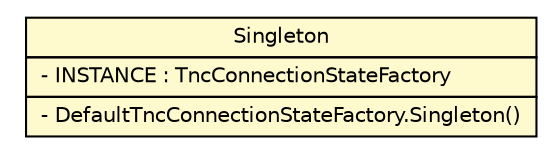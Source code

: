 #!/usr/local/bin/dot
#
# Class diagram 
# Generated by UMLGraph version R5_6 (http://www.umlgraph.org/)
#

digraph G {
	edge [fontname="Helvetica",fontsize=10,labelfontname="Helvetica",labelfontsize=10];
	node [fontname="Helvetica",fontsize=10,shape=plaintext];
	nodesep=0.25;
	ranksep=0.5;
	// de.hsbremen.tc.tnc.connection.DefaultTncConnectionStateFactory.Singleton
	c507 [label=<<table title="de.hsbremen.tc.tnc.connection.DefaultTncConnectionStateFactory.Singleton" border="0" cellborder="1" cellspacing="0" cellpadding="2" port="p" bgcolor="lemonChiffon" href="./DefaultTncConnectionStateFactory.Singleton.html">
		<tr><td><table border="0" cellspacing="0" cellpadding="1">
<tr><td align="center" balign="center"> Singleton </td></tr>
		</table></td></tr>
		<tr><td><table border="0" cellspacing="0" cellpadding="1">
<tr><td align="left" balign="left"> - INSTANCE : TncConnectionStateFactory </td></tr>
		</table></td></tr>
		<tr><td><table border="0" cellspacing="0" cellpadding="1">
<tr><td align="left" balign="left"> - DefaultTncConnectionStateFactory.Singleton() </td></tr>
		</table></td></tr>
		</table>>, URL="./DefaultTncConnectionStateFactory.Singleton.html", fontname="Helvetica", fontcolor="black", fontsize=10.0];
}

